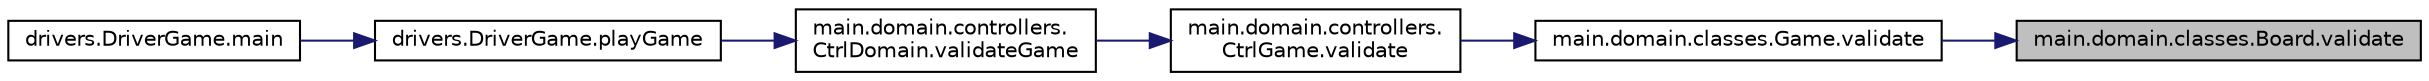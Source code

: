 digraph "main.domain.classes.Board.validate"
{
 // INTERACTIVE_SVG=YES
 // LATEX_PDF_SIZE
  edge [fontname="Helvetica",fontsize="10",labelfontname="Helvetica",labelfontsize="10"];
  node [fontname="Helvetica",fontsize="10",shape=record];
  rankdir="RL";
  Node1 [label="main.domain.classes.Board.validate",height=0.2,width=0.4,color="black", fillcolor="grey75", style="filled", fontcolor="black",tooltip=" "];
  Node1 -> Node2 [dir="back",color="midnightblue",fontsize="10",style="solid",fontname="Helvetica"];
  Node2 [label="main.domain.classes.Game.validate",height=0.2,width=0.4,color="black", fillcolor="white", style="filled",URL="$classmain_1_1domain_1_1classes_1_1Game.html#a707224e9689a55b6ca3bd21beb67d6e5",tooltip=" "];
  Node2 -> Node3 [dir="back",color="midnightblue",fontsize="10",style="solid",fontname="Helvetica"];
  Node3 [label="main.domain.controllers.\lCtrlGame.validate",height=0.2,width=0.4,color="black", fillcolor="white", style="filled",URL="$classmain_1_1domain_1_1controllers_1_1CtrlGame.html#a70cd11dfcf11b4c41cbd49bed22f8cbd",tooltip=" "];
  Node3 -> Node4 [dir="back",color="midnightblue",fontsize="10",style="solid",fontname="Helvetica"];
  Node4 [label="main.domain.controllers.\lCtrlDomain.validateGame",height=0.2,width=0.4,color="black", fillcolor="white", style="filled",URL="$classmain_1_1domain_1_1controllers_1_1CtrlDomain.html#ad1489f536bcf9da8433eca38a8415b5b",tooltip=" "];
  Node4 -> Node5 [dir="back",color="midnightblue",fontsize="10",style="solid",fontname="Helvetica"];
  Node5 [label="drivers.DriverGame.playGame",height=0.2,width=0.4,color="black", fillcolor="white", style="filled",URL="$classdrivers_1_1DriverGame.html#a94903d20d4a5b1d0c537a19080aa8d66",tooltip=" "];
  Node5 -> Node6 [dir="back",color="midnightblue",fontsize="10",style="solid",fontname="Helvetica"];
  Node6 [label="drivers.DriverGame.main",height=0.2,width=0.4,color="black", fillcolor="white", style="filled",URL="$classdrivers_1_1DriverGame.html#a7e9a4f1ba3a295e840e5a92a1323e83b",tooltip=" "];
}
